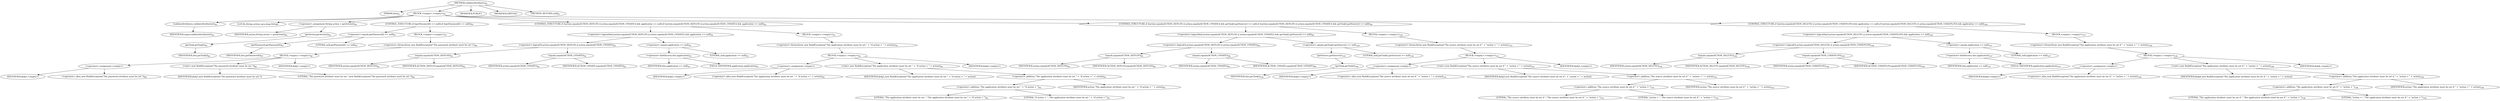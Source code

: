 digraph "validateAttributes" {  
"96" [label = <(METHOD,validateAttributes)<SUB>81</SUB>> ]
"10" [label = <(PARAM,this)<SUB>81</SUB>> ]
"97" [label = <(BLOCK,&lt;empty&gt;,&lt;empty&gt;)<SUB>81</SUB>> ]
"98" [label = <(validateAttributes,validateAttributes())<SUB>82</SUB>> ]
"99" [label = <(IDENTIFIER,super,validateAttributes())<SUB>82</SUB>> ]
"100" [label = <(LOCAL,String action: java.lang.String)> ]
"101" [label = <(&lt;operator&gt;.assignment,String action = getAction())<SUB>84</SUB>> ]
"102" [label = <(IDENTIFIER,action,String action = getAction())<SUB>84</SUB>> ]
"103" [label = <(getAction,getAction())<SUB>84</SUB>> ]
"104" [label = <(getTask,getTask())<SUB>84</SUB>> ]
"9" [label = <(IDENTIFIER,this,getTask())<SUB>84</SUB>> ]
"105" [label = <(CONTROL_STRUCTURE,if ((getPassword() == null)),if ((getPassword() == null)))<SUB>87</SUB>> ]
"106" [label = <(&lt;operator&gt;.equals,getPassword() == null)<SUB>87</SUB>> ]
"107" [label = <(getPassword,getPassword())<SUB>87</SUB>> ]
"11" [label = <(IDENTIFIER,this,getPassword())<SUB>87</SUB>> ]
"108" [label = <(LITERAL,null,getPassword() == null)<SUB>87</SUB>> ]
"109" [label = <(BLOCK,&lt;empty&gt;,&lt;empty&gt;)<SUB>87</SUB>> ]
"110" [label = <(&lt;operator&gt;.throw,throw new BuildException(&quot;The password attribute must be set.&quot;);)<SUB>88</SUB>> ]
"111" [label = <(BLOCK,&lt;empty&gt;,&lt;empty&gt;)<SUB>88</SUB>> ]
"112" [label = <(&lt;operator&gt;.assignment,&lt;empty&gt;)> ]
"113" [label = <(IDENTIFIER,$obj1,&lt;empty&gt;)> ]
"114" [label = <(&lt;operator&gt;.alloc,new BuildException(&quot;The password attribute must be set.&quot;))<SUB>88</SUB>> ]
"115" [label = <(&lt;init&gt;,new BuildException(&quot;The password attribute must be set.&quot;))<SUB>88</SUB>> ]
"116" [label = <(IDENTIFIER,$obj1,new BuildException(&quot;The password attribute must be set.&quot;))> ]
"117" [label = <(LITERAL,&quot;The password attribute must be set.&quot;,new BuildException(&quot;The password attribute must be set.&quot;))<SUB>88</SUB>> ]
"118" [label = <(IDENTIFIER,$obj1,&lt;empty&gt;)> ]
"119" [label = <(CONTROL_STRUCTURE,if ((action.equals(ACTION_DEPLOY) || action.equals(ACTION_UPDATE)) &amp;&amp; application == null),if ((action.equals(ACTION_DEPLOY) || action.equals(ACTION_UPDATE)) &amp;&amp; application == null))<SUB>92</SUB>> ]
"120" [label = <(&lt;operator&gt;.logicalAnd,(action.equals(ACTION_DEPLOY) || action.equals(ACTION_UPDATE)) &amp;&amp; application == null)<SUB>92</SUB>> ]
"121" [label = <(&lt;operator&gt;.logicalOr,action.equals(ACTION_DEPLOY) || action.equals(ACTION_UPDATE))<SUB>92</SUB>> ]
"122" [label = <(equals,equals(ACTION_DEPLOY))<SUB>92</SUB>> ]
"123" [label = <(IDENTIFIER,action,equals(ACTION_DEPLOY))<SUB>92</SUB>> ]
"124" [label = <(IDENTIFIER,ACTION_DEPLOY,equals(ACTION_DEPLOY))<SUB>92</SUB>> ]
"125" [label = <(equals,equals(ACTION_UPDATE))<SUB>92</SUB>> ]
"126" [label = <(IDENTIFIER,action,equals(ACTION_UPDATE))<SUB>92</SUB>> ]
"127" [label = <(IDENTIFIER,ACTION_UPDATE,equals(ACTION_UPDATE))<SUB>92</SUB>> ]
"128" [label = <(&lt;operator&gt;.equals,application == null)<SUB>93</SUB>> ]
"129" [label = <(&lt;operator&gt;.fieldAccess,this.application)<SUB>93</SUB>> ]
"130" [label = <(IDENTIFIER,this,application == null)<SUB>93</SUB>> ]
"131" [label = <(FIELD_IDENTIFIER,application,application)<SUB>93</SUB>> ]
"132" [label = <(LITERAL,null,application == null)<SUB>93</SUB>> ]
"133" [label = <(BLOCK,&lt;empty&gt;,&lt;empty&gt;)<SUB>93</SUB>> ]
"134" [label = <(&lt;operator&gt;.throw,throw new BuildException(&quot;The application attribute must be set &quot; + &quot;if action = &quot; + action);)<SUB>94</SUB>> ]
"135" [label = <(BLOCK,&lt;empty&gt;,&lt;empty&gt;)<SUB>94</SUB>> ]
"136" [label = <(&lt;operator&gt;.assignment,&lt;empty&gt;)> ]
"137" [label = <(IDENTIFIER,$obj2,&lt;empty&gt;)> ]
"138" [label = <(&lt;operator&gt;.alloc,new BuildException(&quot;The application attribute must be set &quot; + &quot;if action = &quot; + action))<SUB>94</SUB>> ]
"139" [label = <(&lt;init&gt;,new BuildException(&quot;The application attribute must be set &quot; + &quot;if action = &quot; + action))<SUB>94</SUB>> ]
"140" [label = <(IDENTIFIER,$obj2,new BuildException(&quot;The application attribute must be set &quot; + &quot;if action = &quot; + action))> ]
"141" [label = <(&lt;operator&gt;.addition,&quot;The application attribute must be set &quot; + &quot;if action = &quot; + action)<SUB>94</SUB>> ]
"142" [label = <(&lt;operator&gt;.addition,&quot;The application attribute must be set &quot; + &quot;if action = &quot;)<SUB>94</SUB>> ]
"143" [label = <(LITERAL,&quot;The application attribute must be set &quot;,&quot;The application attribute must be set &quot; + &quot;if action = &quot;)<SUB>94</SUB>> ]
"144" [label = <(LITERAL,&quot;if action = &quot;,&quot;The application attribute must be set &quot; + &quot;if action = &quot;)<SUB>95</SUB>> ]
"145" [label = <(IDENTIFIER,action,&quot;The application attribute must be set &quot; + &quot;if action = &quot; + action)<SUB>95</SUB>> ]
"146" [label = <(IDENTIFIER,$obj2,&lt;empty&gt;)> ]
"147" [label = <(CONTROL_STRUCTURE,if ((action.equals(ACTION_DEPLOY) || action.equals(ACTION_UPDATE)) &amp;&amp; getTask().getSource() == null),if ((action.equals(ACTION_DEPLOY) || action.equals(ACTION_UPDATE)) &amp;&amp; getTask().getSource() == null))<SUB>99</SUB>> ]
"148" [label = <(&lt;operator&gt;.logicalAnd,(action.equals(ACTION_DEPLOY) || action.equals(ACTION_UPDATE)) &amp;&amp; getTask().getSource() == null)<SUB>99</SUB>> ]
"149" [label = <(&lt;operator&gt;.logicalOr,action.equals(ACTION_DEPLOY) || action.equals(ACTION_UPDATE))<SUB>99</SUB>> ]
"150" [label = <(equals,equals(ACTION_DEPLOY))<SUB>99</SUB>> ]
"151" [label = <(IDENTIFIER,action,equals(ACTION_DEPLOY))<SUB>99</SUB>> ]
"152" [label = <(IDENTIFIER,ACTION_DEPLOY,equals(ACTION_DEPLOY))<SUB>99</SUB>> ]
"153" [label = <(equals,equals(ACTION_UPDATE))<SUB>99</SUB>> ]
"154" [label = <(IDENTIFIER,action,equals(ACTION_UPDATE))<SUB>99</SUB>> ]
"155" [label = <(IDENTIFIER,ACTION_UPDATE,equals(ACTION_UPDATE))<SUB>99</SUB>> ]
"156" [label = <(&lt;operator&gt;.equals,getTask().getSource() == null)<SUB>100</SUB>> ]
"157" [label = <(getSource,getSource())<SUB>100</SUB>> ]
"158" [label = <(getTask,getTask())<SUB>100</SUB>> ]
"12" [label = <(IDENTIFIER,this,getTask())<SUB>100</SUB>> ]
"159" [label = <(LITERAL,null,getTask().getSource() == null)<SUB>100</SUB>> ]
"160" [label = <(BLOCK,&lt;empty&gt;,&lt;empty&gt;)<SUB>100</SUB>> ]
"161" [label = <(&lt;operator&gt;.throw,throw new BuildException(&quot;The source attribute must be set if &quot; + &quot;action = &quot; + action);)<SUB>101</SUB>> ]
"162" [label = <(BLOCK,&lt;empty&gt;,&lt;empty&gt;)<SUB>101</SUB>> ]
"163" [label = <(&lt;operator&gt;.assignment,&lt;empty&gt;)> ]
"164" [label = <(IDENTIFIER,$obj3,&lt;empty&gt;)> ]
"165" [label = <(&lt;operator&gt;.alloc,new BuildException(&quot;The source attribute must be set if &quot; + &quot;action = &quot; + action))<SUB>101</SUB>> ]
"166" [label = <(&lt;init&gt;,new BuildException(&quot;The source attribute must be set if &quot; + &quot;action = &quot; + action))<SUB>101</SUB>> ]
"167" [label = <(IDENTIFIER,$obj3,new BuildException(&quot;The source attribute must be set if &quot; + &quot;action = &quot; + action))> ]
"168" [label = <(&lt;operator&gt;.addition,&quot;The source attribute must be set if &quot; + &quot;action = &quot; + action)<SUB>101</SUB>> ]
"169" [label = <(&lt;operator&gt;.addition,&quot;The source attribute must be set if &quot; + &quot;action = &quot;)<SUB>101</SUB>> ]
"170" [label = <(LITERAL,&quot;The source attribute must be set if &quot;,&quot;The source attribute must be set if &quot; + &quot;action = &quot;)<SUB>101</SUB>> ]
"171" [label = <(LITERAL,&quot;action = &quot;,&quot;The source attribute must be set if &quot; + &quot;action = &quot;)<SUB>102</SUB>> ]
"172" [label = <(IDENTIFIER,action,&quot;The source attribute must be set if &quot; + &quot;action = &quot; + action)<SUB>102</SUB>> ]
"173" [label = <(IDENTIFIER,$obj3,&lt;empty&gt;)> ]
"174" [label = <(CONTROL_STRUCTURE,if ((action.equals(ACTION_DELETE) || action.equals(ACTION_UNDEPLOY)) &amp;&amp; application == null),if ((action.equals(ACTION_DELETE) || action.equals(ACTION_UNDEPLOY)) &amp;&amp; application == null))<SUB>106</SUB>> ]
"175" [label = <(&lt;operator&gt;.logicalAnd,(action.equals(ACTION_DELETE) || action.equals(ACTION_UNDEPLOY)) &amp;&amp; application == null)<SUB>106</SUB>> ]
"176" [label = <(&lt;operator&gt;.logicalOr,action.equals(ACTION_DELETE) || action.equals(ACTION_UNDEPLOY))<SUB>106</SUB>> ]
"177" [label = <(equals,equals(ACTION_DELETE))<SUB>106</SUB>> ]
"178" [label = <(IDENTIFIER,action,equals(ACTION_DELETE))<SUB>106</SUB>> ]
"179" [label = <(IDENTIFIER,ACTION_DELETE,equals(ACTION_DELETE))<SUB>106</SUB>> ]
"180" [label = <(equals,equals(ACTION_UNDEPLOY))<SUB>106</SUB>> ]
"181" [label = <(IDENTIFIER,action,equals(ACTION_UNDEPLOY))<SUB>106</SUB>> ]
"182" [label = <(IDENTIFIER,ACTION_UNDEPLOY,equals(ACTION_UNDEPLOY))<SUB>106</SUB>> ]
"183" [label = <(&lt;operator&gt;.equals,application == null)<SUB>107</SUB>> ]
"184" [label = <(&lt;operator&gt;.fieldAccess,this.application)<SUB>107</SUB>> ]
"185" [label = <(IDENTIFIER,this,application == null)<SUB>107</SUB>> ]
"186" [label = <(FIELD_IDENTIFIER,application,application)<SUB>107</SUB>> ]
"187" [label = <(LITERAL,null,application == null)<SUB>107</SUB>> ]
"188" [label = <(BLOCK,&lt;empty&gt;,&lt;empty&gt;)<SUB>107</SUB>> ]
"189" [label = <(&lt;operator&gt;.throw,throw new BuildException(&quot;The application attribute must be set if &quot; + &quot;action = &quot; + action);)<SUB>108</SUB>> ]
"190" [label = <(BLOCK,&lt;empty&gt;,&lt;empty&gt;)<SUB>108</SUB>> ]
"191" [label = <(&lt;operator&gt;.assignment,&lt;empty&gt;)> ]
"192" [label = <(IDENTIFIER,$obj4,&lt;empty&gt;)> ]
"193" [label = <(&lt;operator&gt;.alloc,new BuildException(&quot;The application attribute must be set if &quot; + &quot;action = &quot; + action))<SUB>108</SUB>> ]
"194" [label = <(&lt;init&gt;,new BuildException(&quot;The application attribute must be set if &quot; + &quot;action = &quot; + action))<SUB>108</SUB>> ]
"195" [label = <(IDENTIFIER,$obj4,new BuildException(&quot;The application attribute must be set if &quot; + &quot;action = &quot; + action))> ]
"196" [label = <(&lt;operator&gt;.addition,&quot;The application attribute must be set if &quot; + &quot;action = &quot; + action)<SUB>108</SUB>> ]
"197" [label = <(&lt;operator&gt;.addition,&quot;The application attribute must be set if &quot; + &quot;action = &quot;)<SUB>108</SUB>> ]
"198" [label = <(LITERAL,&quot;The application attribute must be set if &quot;,&quot;The application attribute must be set if &quot; + &quot;action = &quot;)<SUB>108</SUB>> ]
"199" [label = <(LITERAL,&quot;action = &quot;,&quot;The application attribute must be set if &quot; + &quot;action = &quot;)<SUB>109</SUB>> ]
"200" [label = <(IDENTIFIER,action,&quot;The application attribute must be set if &quot; + &quot;action = &quot; + action)<SUB>109</SUB>> ]
"201" [label = <(IDENTIFIER,$obj4,&lt;empty&gt;)> ]
"202" [label = <(MODIFIER,PUBLIC)> ]
"203" [label = <(MODIFIER,VIRTUAL)> ]
"204" [label = <(METHOD_RETURN,void)<SUB>81</SUB>> ]
  "96" -> "10" 
  "96" -> "97" 
  "96" -> "202" 
  "96" -> "203" 
  "96" -> "204" 
  "97" -> "98" 
  "97" -> "100" 
  "97" -> "101" 
  "97" -> "105" 
  "97" -> "119" 
  "97" -> "147" 
  "97" -> "174" 
  "98" -> "99" 
  "101" -> "102" 
  "101" -> "103" 
  "103" -> "104" 
  "104" -> "9" 
  "105" -> "106" 
  "105" -> "109" 
  "106" -> "107" 
  "106" -> "108" 
  "107" -> "11" 
  "109" -> "110" 
  "110" -> "111" 
  "111" -> "112" 
  "111" -> "115" 
  "111" -> "118" 
  "112" -> "113" 
  "112" -> "114" 
  "115" -> "116" 
  "115" -> "117" 
  "119" -> "120" 
  "119" -> "133" 
  "120" -> "121" 
  "120" -> "128" 
  "121" -> "122" 
  "121" -> "125" 
  "122" -> "123" 
  "122" -> "124" 
  "125" -> "126" 
  "125" -> "127" 
  "128" -> "129" 
  "128" -> "132" 
  "129" -> "130" 
  "129" -> "131" 
  "133" -> "134" 
  "134" -> "135" 
  "135" -> "136" 
  "135" -> "139" 
  "135" -> "146" 
  "136" -> "137" 
  "136" -> "138" 
  "139" -> "140" 
  "139" -> "141" 
  "141" -> "142" 
  "141" -> "145" 
  "142" -> "143" 
  "142" -> "144" 
  "147" -> "148" 
  "147" -> "160" 
  "148" -> "149" 
  "148" -> "156" 
  "149" -> "150" 
  "149" -> "153" 
  "150" -> "151" 
  "150" -> "152" 
  "153" -> "154" 
  "153" -> "155" 
  "156" -> "157" 
  "156" -> "159" 
  "157" -> "158" 
  "158" -> "12" 
  "160" -> "161" 
  "161" -> "162" 
  "162" -> "163" 
  "162" -> "166" 
  "162" -> "173" 
  "163" -> "164" 
  "163" -> "165" 
  "166" -> "167" 
  "166" -> "168" 
  "168" -> "169" 
  "168" -> "172" 
  "169" -> "170" 
  "169" -> "171" 
  "174" -> "175" 
  "174" -> "188" 
  "175" -> "176" 
  "175" -> "183" 
  "176" -> "177" 
  "176" -> "180" 
  "177" -> "178" 
  "177" -> "179" 
  "180" -> "181" 
  "180" -> "182" 
  "183" -> "184" 
  "183" -> "187" 
  "184" -> "185" 
  "184" -> "186" 
  "188" -> "189" 
  "189" -> "190" 
  "190" -> "191" 
  "190" -> "194" 
  "190" -> "201" 
  "191" -> "192" 
  "191" -> "193" 
  "194" -> "195" 
  "194" -> "196" 
  "196" -> "197" 
  "196" -> "200" 
  "197" -> "198" 
  "197" -> "199" 
}
